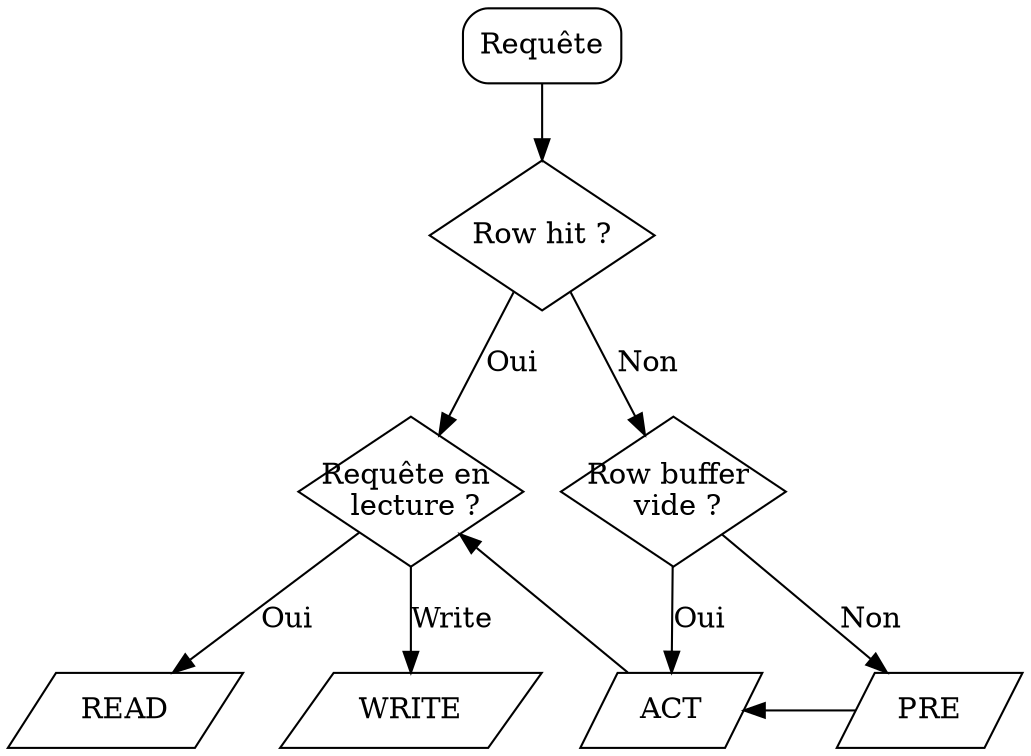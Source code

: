 digraph g {

    R[label="Requête" style="rounded" shape="rect"];
    IS_RH[label="Row hit ?" shape="diamond"fixedsize="shape" width=1.5 height=1];
    IS_READ[label="Requête en \n lecture ?" shape="diamond" fixedsize="shape" width=1.5 height=1];
    IS_EMPTY[label="Row buffer \n vide ?" shape="diamond" fixedsize="shape" width=1.5 height=1];
    PRE[shape="parallelogram"];
    ACT[shape="parallelogram"];
    READ[shape="parallelogram"];
    WRITE[shape="parallelogram"];

    PRE -> ACT[constraint="false"];
    R -> IS_RH;
    IS_RH -> IS_READ[label="Oui"];
    IS_RH -> IS_EMPTY[label="Non"];
    IS_EMPTY -> PRE[label="Non"];
    IS_EMPTY -> ACT[label="Oui"];
    ACT -> IS_READ;
    IS_READ -> READ[label="Oui"];
    IS_READ -> WRITE[label="Write"];
    {rank=same;READ WRITE ACT PRE}

}